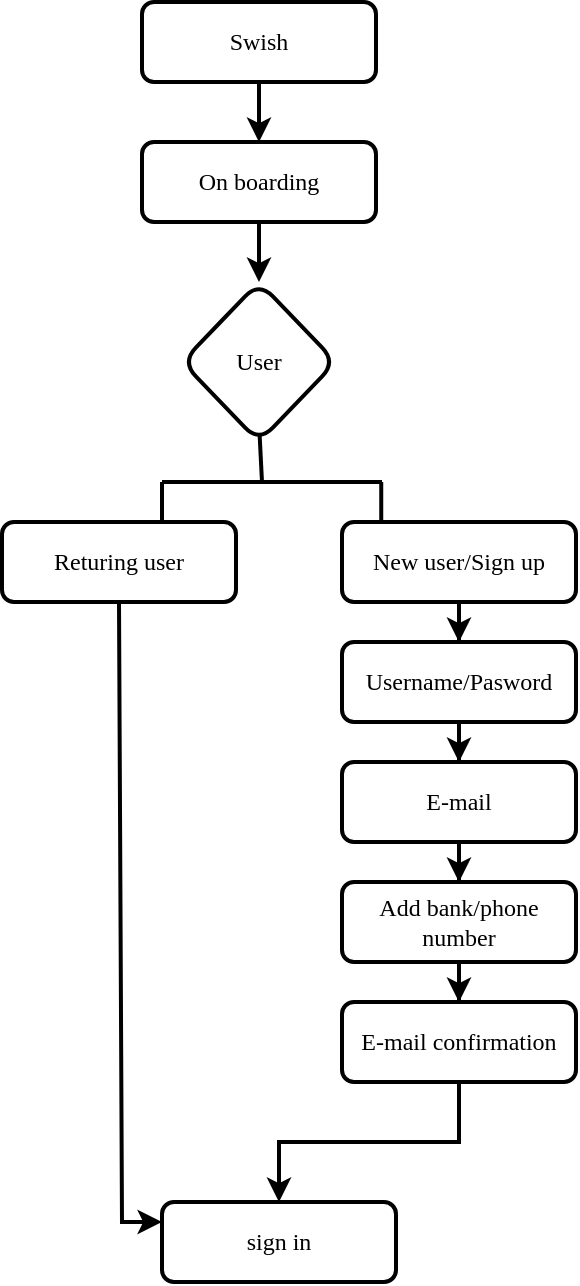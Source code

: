 <mxfile version="20.7.4" type="github">
  <diagram id="S8Ht2SmmF61pydqy52Ag" name="Page-1">
    <mxGraphModel dx="265" dy="745" grid="1" gridSize="10" guides="1" tooltips="1" connect="1" arrows="1" fold="1" page="1" pageScale="1" pageWidth="1169" pageHeight="827" math="0" shadow="0">
      <root>
        <mxCell id="0" />
        <mxCell id="1" parent="0" />
        <mxCell id="fEKbUCwAnwkRpt74_J-G-1" value="" style="edgeStyle=orthogonalEdgeStyle;rounded=0;orthogonalLoop=1;jettySize=auto;html=1;fontFamily=Baloo;fontSource=https://fonts.googleapis.com/css?family=Baloo;fontStyle=0;labelBackgroundColor=none;fontColor=default;fillColor=none;strokeWidth=2;" edge="1" parent="1" source="fEKbUCwAnwkRpt74_J-G-2" target="fEKbUCwAnwkRpt74_J-G-4">
          <mxGeometry relative="1" as="geometry" />
        </mxCell>
        <mxCell id="fEKbUCwAnwkRpt74_J-G-2" value="Swish" style="rounded=1;whiteSpace=wrap;html=1;fontSize=12;glass=0;strokeWidth=2;shadow=0;fontFamily=Baloo;fontStyle=0;fontSource=https://fonts.googleapis.com/css?family=Baloo;labelBackgroundColor=none;fillColor=none;" vertex="1" parent="1">
          <mxGeometry x="1278" y="20" width="117" height="40" as="geometry" />
        </mxCell>
        <mxCell id="fEKbUCwAnwkRpt74_J-G-3" value="" style="edgeStyle=orthogonalEdgeStyle;rounded=0;orthogonalLoop=1;jettySize=auto;html=1;fontFamily=Baloo;fontSource=https://fonts.googleapis.com/css?family=Baloo;fontStyle=0;labelBackgroundColor=none;fontColor=default;fillColor=none;strokeWidth=2;" edge="1" parent="1" source="fEKbUCwAnwkRpt74_J-G-4" target="fEKbUCwAnwkRpt74_J-G-5">
          <mxGeometry relative="1" as="geometry" />
        </mxCell>
        <mxCell id="fEKbUCwAnwkRpt74_J-G-4" value="On boarding" style="rounded=1;whiteSpace=wrap;html=1;fontSize=12;glass=0;strokeWidth=2;shadow=0;fontFamily=Baloo;fontStyle=0;fontSource=https://fonts.googleapis.com/css?family=Baloo;labelBackgroundColor=none;fillColor=none;" vertex="1" parent="1">
          <mxGeometry x="1278" y="90" width="117" height="40" as="geometry" />
        </mxCell>
        <mxCell id="fEKbUCwAnwkRpt74_J-G-5" value="User" style="rhombus;whiteSpace=wrap;html=1;rounded=1;glass=0;strokeWidth=2;shadow=0;fontFamily=Baloo;fontStyle=0;fontSource=https://fonts.googleapis.com/css?family=Baloo;labelBackgroundColor=none;fillColor=none;" vertex="1" parent="1">
          <mxGeometry x="1298" y="160" width="77" height="80" as="geometry" />
        </mxCell>
        <mxCell id="fEKbUCwAnwkRpt74_J-G-6" value="" style="endArrow=none;html=1;rounded=0;snapToPoint=0;entryX=0.504;entryY=0.955;entryDx=0;entryDy=0;entryPerimeter=0;fontFamily=Baloo;fontSource=https://fonts.googleapis.com/css?family=Baloo;fontStyle=0;labelBackgroundColor=none;fontColor=default;fillColor=none;strokeWidth=2;" edge="1" parent="1" target="fEKbUCwAnwkRpt74_J-G-5">
          <mxGeometry width="50" height="50" relative="1" as="geometry">
            <mxPoint x="1338" y="260" as="sourcePoint" />
            <mxPoint x="1338" y="240" as="targetPoint" />
          </mxGeometry>
        </mxCell>
        <mxCell id="fEKbUCwAnwkRpt74_J-G-7" value="" style="endArrow=none;html=1;rounded=0;fontFamily=Baloo;fontSource=https://fonts.googleapis.com/css?family=Baloo;fontStyle=0;labelBackgroundColor=none;fontColor=default;fillColor=none;strokeWidth=2;" edge="1" parent="1">
          <mxGeometry width="50" height="50" relative="1" as="geometry">
            <mxPoint x="1288" y="260" as="sourcePoint" />
            <mxPoint x="1398" y="260" as="targetPoint" />
            <Array as="points">
              <mxPoint x="1338" y="260" />
            </Array>
          </mxGeometry>
        </mxCell>
        <mxCell id="fEKbUCwAnwkRpt74_J-G-8" value="" style="endArrow=none;html=1;rounded=0;fontFamily=Baloo;fontSource=https://fonts.googleapis.com/css?family=Baloo;fontStyle=0;labelBackgroundColor=none;fontColor=default;fillColor=none;strokeWidth=2;" edge="1" parent="1">
          <mxGeometry width="50" height="50" relative="1" as="geometry">
            <mxPoint x="1397.62" y="280" as="sourcePoint" />
            <mxPoint x="1397.62" y="260" as="targetPoint" />
          </mxGeometry>
        </mxCell>
        <mxCell id="fEKbUCwAnwkRpt74_J-G-9" value="" style="endArrow=none;html=1;rounded=0;fontFamily=Baloo;fontSource=https://fonts.googleapis.com/css?family=Baloo;fontStyle=0;labelBackgroundColor=none;fontColor=default;fillColor=none;strokeWidth=2;" edge="1" parent="1">
          <mxGeometry y="30" width="50" height="50" relative="1" as="geometry">
            <mxPoint x="1288" y="280" as="sourcePoint" />
            <mxPoint x="1288" y="260" as="targetPoint" />
            <mxPoint as="offset" />
          </mxGeometry>
        </mxCell>
        <mxCell id="fEKbUCwAnwkRpt74_J-G-10" value="Returing user" style="rounded=1;whiteSpace=wrap;html=1;fontSize=12;glass=0;strokeWidth=2;shadow=0;fontFamily=Baloo;fontStyle=0;fontSource=https://fonts.googleapis.com/css?family=Baloo;labelBackgroundColor=none;fillColor=none;" vertex="1" parent="1">
          <mxGeometry x="1208" y="280" width="117" height="40" as="geometry" />
        </mxCell>
        <mxCell id="fEKbUCwAnwkRpt74_J-G-11" value="" style="edgeStyle=orthogonalEdgeStyle;rounded=0;orthogonalLoop=1;jettySize=auto;html=1;fontFamily=Baloo;fontSource=https://fonts.googleapis.com/css?family=Baloo;fontStyle=0;labelBackgroundColor=none;fontColor=default;fillColor=none;strokeWidth=2;" edge="1" parent="1" source="fEKbUCwAnwkRpt74_J-G-12" target="fEKbUCwAnwkRpt74_J-G-14">
          <mxGeometry relative="1" as="geometry" />
        </mxCell>
        <mxCell id="fEKbUCwAnwkRpt74_J-G-12" value="New user/Sign up" style="rounded=1;whiteSpace=wrap;html=1;fontSize=12;glass=0;strokeWidth=2;shadow=0;fontFamily=Baloo;fontStyle=0;fontSource=https://fonts.googleapis.com/css?family=Baloo;labelBackgroundColor=none;fillColor=none;" vertex="1" parent="1">
          <mxGeometry x="1378" y="280" width="117" height="40" as="geometry" />
        </mxCell>
        <mxCell id="fEKbUCwAnwkRpt74_J-G-13" value="" style="edgeStyle=orthogonalEdgeStyle;rounded=0;orthogonalLoop=1;jettySize=auto;html=1;fontFamily=Baloo;fontSource=https://fonts.googleapis.com/css?family=Baloo;fontStyle=0;labelBackgroundColor=none;fontColor=default;fillColor=none;strokeWidth=2;" edge="1" parent="1" source="fEKbUCwAnwkRpt74_J-G-14" target="fEKbUCwAnwkRpt74_J-G-16">
          <mxGeometry relative="1" as="geometry" />
        </mxCell>
        <mxCell id="fEKbUCwAnwkRpt74_J-G-14" value="Username/Pasword" style="rounded=1;whiteSpace=wrap;html=1;fontSize=12;glass=0;strokeWidth=2;shadow=0;fontFamily=Baloo;fontStyle=0;fontSource=https://fonts.googleapis.com/css?family=Baloo;labelBackgroundColor=none;fillColor=none;" vertex="1" parent="1">
          <mxGeometry x="1378" y="340" width="117" height="40" as="geometry" />
        </mxCell>
        <mxCell id="fEKbUCwAnwkRpt74_J-G-15" value="" style="edgeStyle=orthogonalEdgeStyle;rounded=0;orthogonalLoop=1;jettySize=auto;html=1;fontFamily=Baloo;fontSource=https://fonts.googleapis.com/css?family=Baloo;fontStyle=0;labelBackgroundColor=none;fontColor=default;fillColor=none;strokeWidth=2;" edge="1" parent="1" source="fEKbUCwAnwkRpt74_J-G-16" target="fEKbUCwAnwkRpt74_J-G-18">
          <mxGeometry relative="1" as="geometry" />
        </mxCell>
        <mxCell id="fEKbUCwAnwkRpt74_J-G-16" value="E-mail" style="rounded=1;whiteSpace=wrap;html=1;fontSize=12;glass=0;strokeWidth=2;shadow=0;fontFamily=Baloo;fontStyle=0;fontSource=https://fonts.googleapis.com/css?family=Baloo;labelBackgroundColor=none;fillColor=none;" vertex="1" parent="1">
          <mxGeometry x="1378" y="400" width="117" height="40" as="geometry" />
        </mxCell>
        <mxCell id="fEKbUCwAnwkRpt74_J-G-17" value="" style="edgeStyle=orthogonalEdgeStyle;rounded=0;orthogonalLoop=1;jettySize=auto;html=1;fontFamily=Baloo;fontSource=https://fonts.googleapis.com/css?family=Baloo;fontStyle=0;labelBackgroundColor=none;fontColor=default;fillColor=none;strokeWidth=2;" edge="1" parent="1" source="fEKbUCwAnwkRpt74_J-G-18" target="fEKbUCwAnwkRpt74_J-G-20">
          <mxGeometry relative="1" as="geometry" />
        </mxCell>
        <mxCell id="fEKbUCwAnwkRpt74_J-G-18" value="Add bank/phone number" style="rounded=1;whiteSpace=wrap;html=1;fontSize=12;glass=0;strokeWidth=2;shadow=0;fontFamily=Baloo;fontStyle=0;fontSource=https://fonts.googleapis.com/css?family=Baloo;labelBackgroundColor=none;fillColor=none;" vertex="1" parent="1">
          <mxGeometry x="1378" y="460" width="117" height="40" as="geometry" />
        </mxCell>
        <mxCell id="fEKbUCwAnwkRpt74_J-G-19" value="" style="edgeStyle=orthogonalEdgeStyle;rounded=0;orthogonalLoop=1;jettySize=auto;html=1;fontFamily=Baloo;fontSource=https://fonts.googleapis.com/css?family=Baloo;fontStyle=0;labelBackgroundColor=none;fontColor=default;fillColor=none;strokeWidth=2;" edge="1" parent="1" source="fEKbUCwAnwkRpt74_J-G-20" target="fEKbUCwAnwkRpt74_J-G-21">
          <mxGeometry relative="1" as="geometry" />
        </mxCell>
        <mxCell id="fEKbUCwAnwkRpt74_J-G-20" value="E-mail confirmation" style="rounded=1;whiteSpace=wrap;html=1;fontSize=12;glass=0;strokeWidth=2;shadow=0;fontFamily=Baloo;fontStyle=0;fontSource=https://fonts.googleapis.com/css?family=Baloo;labelBackgroundColor=none;fillColor=none;" vertex="1" parent="1">
          <mxGeometry x="1378" y="520" width="117" height="40" as="geometry" />
        </mxCell>
        <mxCell id="fEKbUCwAnwkRpt74_J-G-21" value="sign in" style="rounded=1;whiteSpace=wrap;html=1;fontSize=12;glass=0;strokeWidth=2;shadow=0;fontFamily=Baloo;fontStyle=0;fontSource=https://fonts.googleapis.com/css?family=Baloo;labelBackgroundColor=none;fillColor=none;" vertex="1" parent="1">
          <mxGeometry x="1288" y="620" width="117" height="40" as="geometry" />
        </mxCell>
        <mxCell id="fEKbUCwAnwkRpt74_J-G-22" value="" style="endArrow=classic;html=1;rounded=0;exitX=0.5;exitY=1;exitDx=0;exitDy=0;entryX=0;entryY=0.25;entryDx=0;entryDy=0;fontFamily=Baloo;fontSource=https://fonts.googleapis.com/css?family=Baloo;fontStyle=0;labelBackgroundColor=none;fontColor=default;fillColor=none;strokeWidth=2;" edge="1" parent="1" source="fEKbUCwAnwkRpt74_J-G-10" target="fEKbUCwAnwkRpt74_J-G-21">
          <mxGeometry width="50" height="50" relative="1" as="geometry">
            <mxPoint x="1338" y="350" as="sourcePoint" />
            <mxPoint x="1268" y="630" as="targetPoint" />
            <Array as="points">
              <mxPoint x="1268" y="630" />
            </Array>
          </mxGeometry>
        </mxCell>
      </root>
    </mxGraphModel>
  </diagram>
</mxfile>
